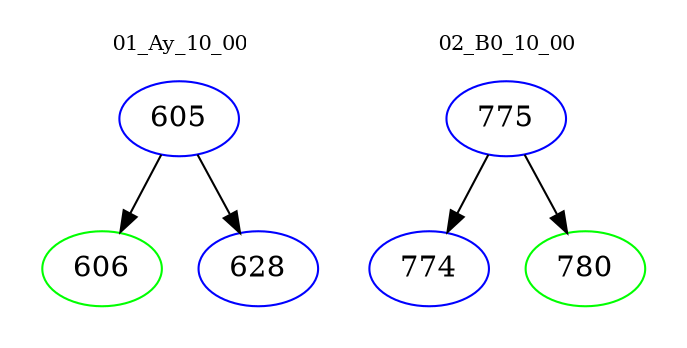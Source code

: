 digraph{
subgraph cluster_0 {
color = white
label = "01_Ay_10_00";
fontsize=10;
T0_605 [label="605", color="blue"]
T0_605 -> T0_606 [color="black"]
T0_606 [label="606", color="green"]
T0_605 -> T0_628 [color="black"]
T0_628 [label="628", color="blue"]
}
subgraph cluster_1 {
color = white
label = "02_B0_10_00";
fontsize=10;
T1_775 [label="775", color="blue"]
T1_775 -> T1_774 [color="black"]
T1_774 [label="774", color="blue"]
T1_775 -> T1_780 [color="black"]
T1_780 [label="780", color="green"]
}
}
